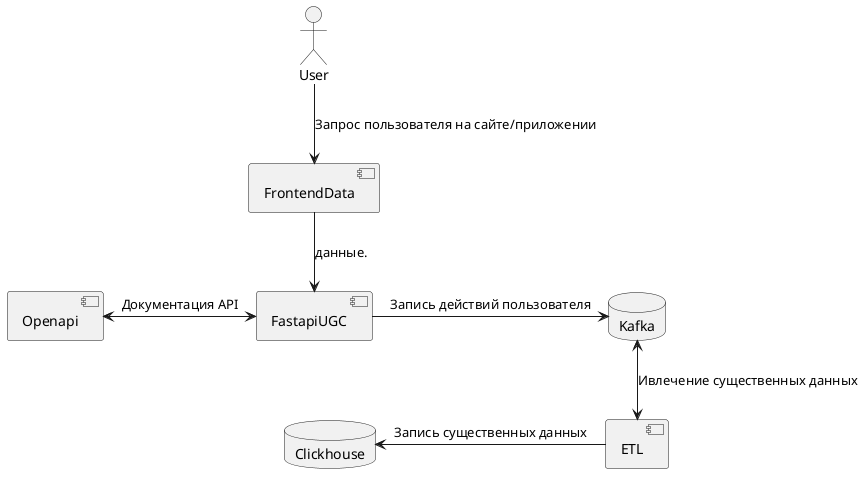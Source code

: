 @startuml
skinparam componentStyle uml2
component FrontendData
actor User as Client
component FastapiUGC
component Openapi
component ETL
database Clickhouse
database Kafka

Client -down-> FrontendData: Запрос пользователя на сайте/приложении
FrontendData -down-> FastapiUGC: данные.
FastapiUGC -right-> Kafka: Запись действий пользователя
Kafka <-down-> ETL: Ивлечение существенных данных
ETL -left-> Clickhouse: Запись существенных данных
Openapi <-right-> FastapiUGC: Документация API
@enduml
